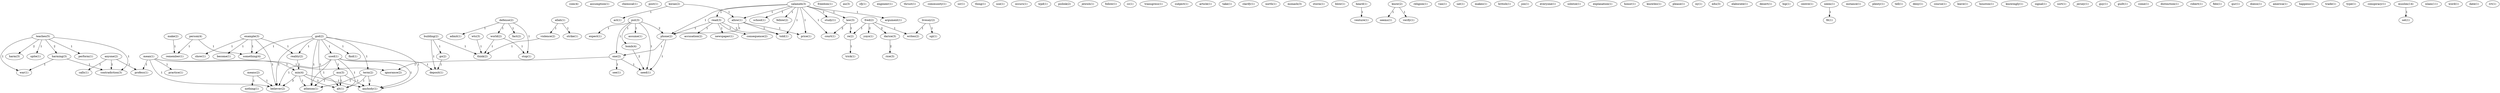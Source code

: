digraph G {
  com [ label="com(4)" ];
  assumption [ label="assumption(1)" ];
  chemical [ label="chemical(1)" ];
  post [ label="post(1)" ];
  anyone [ label="anyone(2)" ];
  contradiction [ label="contradiction(3)" ];
  calls [ label="calls(1)" ];
  profess [ label="profess(1)" ];
  example [ label="example(3)" ];
  become [ label="become(1)" ];
  something [ label="something(4)" ];
  reality [ label="reality(2)" ];
  believer [ label="believer(2)" ];
  show [ label="show(1)" ];
  freedom [ label="freedom(1)" ];
  put [ label="put(3)" ];
  assume [ label="assume(1)" ];
  expect [ label="expect(1)" ];
  phone [ label="phone(2)" ];
  one [ label="one(2)" ];
  bomb [ label="bomb(4)" ];
  need [ label="need(1)" ];
  au [ label="au(3)" ];
  cfj [ label="cfj(1)" ];
  engineer [ label="engineer(1)" ];
  teaches [ label="teaches(5)" ];
  harming [ label="harming(3)" ];
  harm [ label="harm(3)" ];
  spite [ label="spite(1)" ];
  war [ label="war(1)" ];
  perform [ label="perform(1)" ];
  person [ label="person(4)" ];
  remember [ label="remember(1)" ];
  thrust [ label="thrust(1)" ];
  community [ label="community(1)" ];
  sir [ label="sir(1)" ];
  thing [ label="thing(1)" ];
  use [ label="use(1)" ];
  occurs [ label="occurs(1)" ];
  wpd [ label="wpd(1)" ];
  psilink [ label="psilink(2)" ];
  jewish [ label="jewish(1)" ];
  follow [ label="follow(1)" ];
  cc [ label="cc(1)" ];
  defense [ label="defense(2)" ];
  fact [ label="fact(2)" ];
  world [ label="world(2)" ];
  stop [ label="stop(1)" ];
  admit [ label="admit(1)" ];
  god [ label="god(2)" ];
  used [ label="used(1)" ];
  term [ label="term(2)" ];
  atheism [ label="atheism(1)" ];
  alt [ label="alt(1)" ];
  find [ label="find(1)" ];
  anybody [ label="anybody(1)" ];
  salameh [ label="salameh(3)" ];
  school [ label="school(1)" ];
  fellow [ label="fellow(2)" ];
  read [ label="read(3)" ];
  law [ label="law(3)" ];
  court [ label="court(1)" ];
  study [ label="study(1)" ];
  allow [ label="allow(1)" ];
  price [ label="price(1)" ];
  told [ label="told(1)" ];
  argument [ label="argument(1)" ];
  transgress [ label="transgress(1)" ];
  subject [ label="subject(1)" ];
  article [ label="article(1)" ];
  take [ label="take(1)" ];
  clarify [ label="clarify(1)" ];
  north [ label="north(1)" ];
  monash [ label="monash(3)" ];
  storm [ label="storm(1)" ];
  mean [ label="mean(1)" ];
  practice [ label="practice(1)" ];
  min [ label="min(4)" ];
  ignorance [ label="ignorance(2)" ];
  allah [ label="allah(2)" ];
  strike [ label="strike(1)" ];
  violence [ label="violence(2)" ];
  blow [ label="blow(1)" ];
  heard [ label="heard(1)" ];
  venture [ label="venture(1)" ];
  accusation [ label="accusation(2)" ];
  newspaper [ label="newspaper(1)" ];
  consequence [ label="consequence(2)" ];
  know [ label="know(2)" ];
  seems [ label="seems(1)" ];
  verify [ label="verify(1)" ];
  re [ label="re(2)" ];
  religion [ label="religion(1)" ];
  building [ label="building(2)" ];
  go [ label="go(2)" ];
  deposit [ label="deposit(1)" ];
  think [ label="think(2)" ];
  van [ label="van(1)" ];
  sat [ label="sat(1)" ];
  makes [ label="makes(1)" ];
  british [ label="british(1)" ];
  jon [ label="jon(1)" ];
  everyone [ label="everyone(1)" ];
  mu [ label="mu(3)" ];
  solntze [ label="solntze(1)" ];
  means [ label="means(2)" ];
  nothing [ label="nothing(1)" ];
  wtc [ label="wtc(3)" ];
  explanation [ label="explanation(1)" ];
  honor [ label="honor(1)" ];
  knowles [ label="knowles(1)" ];
  please [ label="please(1)" ];
  ny [ label="ny(1)" ];
  edu [ label="edu(3)" ];
  elaborate [ label="elaborate(1)" ];
  desert [ label="desert(1)" ];
  fred [ label="fred(2)" ];
  yoyo [ label="yoyo(1)" ];
  darice [ label="darice(3)" ];
  writes [ label="writes(2)" ];
  hip [ label="hip(1)" ];
  centre [ label="centre(1)" ];
  seem [ label="seem(1)" ];
  fit [ label="fit(1)" ];
  instance [ label="instance(1)" ];
  plenty [ label="plenty(1)" ];
  tell [ label="tell(1)" ];
  deny [ label="deny(1)" ];
  livesey [ label="livesey(2)" ];
  sgi [ label="sgi(1)" ];
  trick [ label="trick(1)" ];
  course [ label="course(1)" ];
  leave [ label="leave(1)" ];
  make [ label="make(2)" ];
  koran [ label="koran(2)" ];
  act [ label="act(1)" ];
  houston [ label="houston(1)" ];
  knowingly [ label="knowingly(1)" ];
  signal [ label="signal(1)" ];
  sort [ label="sort(1)" ];
  jersey [ label="jersey(1)" ];
  guy [ label="guy(1)" ];
  guilt [ label="guilt(1)" ];
  come [ label="come(1)" ];
  distinction [ label="distinction(1)" ];
  allah [ label="allah(1)" ];
  robert [ label="robert(1)" ];
  fido [ label="fido(1)" ];
  see [ label="see(1)" ];
  qur [ label="qur(1)" ];
  rice [ label="rice(3)" ];
  doesn [ label="doesn(1)" ];
  america [ label="america(1)" ];
  happens [ label="happens(1)" ];
  trade [ label="trade(1)" ];
  type [ label="type(1)" ];
  conspiracy [ label="conspiracy(1)" ];
  muslim [ label="muslim(14)" ];
  set [ label="set(1)" ];
  islam [ label="islam(11)" ];
  word [ label="word(1)" ];
  date [ label="date(1)" ];
  ivt [ label="ivt(1)" ];
  anyone -> contradiction [ label="1" ];
  anyone -> calls [ label="1" ];
  anyone -> profess [ label="1" ];
  example -> become [ label="1" ];
  example -> something [ label="1" ];
  example -> reality [ label="1" ];
  example -> believer [ label="1" ];
  example -> show [ label="1" ];
  put -> assume [ label="1" ];
  put -> expect [ label="1" ];
  put -> phone [ label="2" ];
  put -> one [ label="1" ];
  put -> bomb [ label="1" ];
  put -> need [ label="1" ];
  teaches -> harming [ label="2" ];
  teaches -> harm [ label="2" ];
  teaches -> contradiction [ label="1" ];
  teaches -> spite [ label="1" ];
  teaches -> war [ label="1" ];
  teaches -> perform [ label="1" ];
  person -> something [ label="1" ];
  person -> remember [ label="1" ];
  harming -> contradiction [ label="1" ];
  harming -> war [ label="1" ];
  defense -> fact [ label="1" ];
  defense -> world [ label="1" ];
  defense -> stop [ label="1" ];
  defense -> admit [ label="1" ];
  god -> something [ label="1" ];
  god -> used [ label="1" ];
  god -> reality [ label="1" ];
  god -> believer [ label="1" ];
  god -> term [ label="1" ];
  god -> atheism [ label="1" ];
  god -> alt [ label="1" ];
  god -> find [ label="1" ];
  god -> anybody [ label="1" ];
  salameh -> school [ label="1" ];
  salameh -> fellow [ label="1" ];
  salameh -> read [ label="1" ];
  salameh -> law [ label="1" ];
  salameh -> court [ label="1" ];
  salameh -> study [ label="1" ];
  salameh -> allow [ label="1" ];
  salameh -> phone [ label="1" ];
  salameh -> price [ label="1" ];
  salameh -> told [ label="1" ];
  salameh -> argument [ label="1" ];
  mean -> practice [ label="1" ];
  mean -> min [ label="1" ];
  mean -> believer [ label="1" ];
  mean -> ignorance [ label="1" ];
  mean -> profess [ label="1" ];
  allah -> strike [ label="1" ];
  allah -> violence [ label="1" ];
  heard -> venture [ label="1" ];
  read -> accusation [ label="1" ];
  read -> newspaper [ label="1" ];
  read -> phone [ label="1" ];
  read -> consequence [ label="1" ];
  read -> told [ label="1" ];
  know -> seems [ label="1" ];
  know -> verify [ label="1" ];
  law -> court [ label="2" ];
  law -> re [ label="1" ];
  building -> go [ label="1" ];
  building -> deposit [ label="1" ];
  building -> think [ label="1" ];
  go -> deposit [ label="1" ];
  used -> believer [ label="1" ];
  used -> deposit [ label="1" ];
  used -> mu [ label="1" ];
  used -> atheism [ label="1" ];
  used -> alt [ label="1" ];
  used -> anybody [ label="1" ];
  means -> believer [ label="1" ];
  means -> nothing [ label="1" ];
  wtc -> think [ label="1" ];
  reality -> min [ label="1" ];
  fred -> yoyo [ label="2" ];
  fred -> re [ label="1" ];
  fred -> darice [ label="2" ];
  fred -> writes [ label="1" ];
  seem -> fit [ label="1" ];
  livesey -> sgi [ label="1" ];
  livesey -> writes [ label="1" ];
  min -> believer [ label="3" ];
  min -> atheism [ label="1" ];
  min -> alt [ label="1" ];
  min -> anybody [ label="1" ];
  re -> trick [ label="1" ];
  make -> remember [ label="1" ];
  koran -> allow [ label="1" ];
  koran -> act [ label="1" ];
  term -> atheism [ label="1" ];
  term -> alt [ label="1" ];
  term -> anybody [ label="1" ];
  allow -> phone [ label="1" ];
  allow -> price [ label="1" ];
  allow -> told [ label="1" ];
  mu -> atheism [ label="1" ];
  mu -> alt [ label="1" ];
  mu -> anybody [ label="1" ];
  phone -> one [ label="1" ];
  phone -> need [ label="1" ];
  violence -> think [ label="1" ];
  one -> ignorance [ label="1" ];
  one -> see [ label="1" ];
  one -> need [ label="1" ];
  world -> stop [ label="1" ];
  world -> think [ label="1" ];
  darice -> rice [ label="2" ];
  bomb -> need [ label="2" ];
  muslim -> set [ label="1" ];
}
